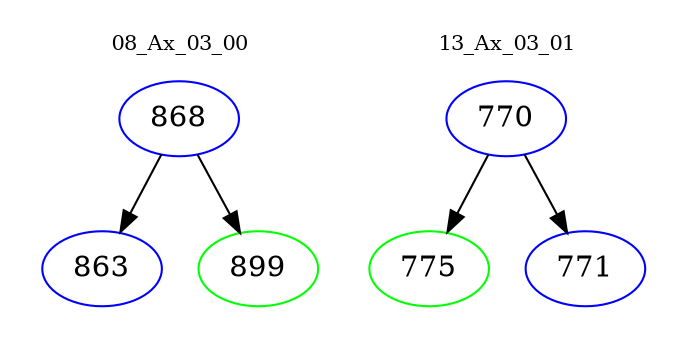 digraph{
subgraph cluster_0 {
color = white
label = "08_Ax_03_00";
fontsize=10;
T0_868 [label="868", color="blue"]
T0_868 -> T0_863 [color="black"]
T0_863 [label="863", color="blue"]
T0_868 -> T0_899 [color="black"]
T0_899 [label="899", color="green"]
}
subgraph cluster_1 {
color = white
label = "13_Ax_03_01";
fontsize=10;
T1_770 [label="770", color="blue"]
T1_770 -> T1_775 [color="black"]
T1_775 [label="775", color="green"]
T1_770 -> T1_771 [color="black"]
T1_771 [label="771", color="blue"]
}
}
